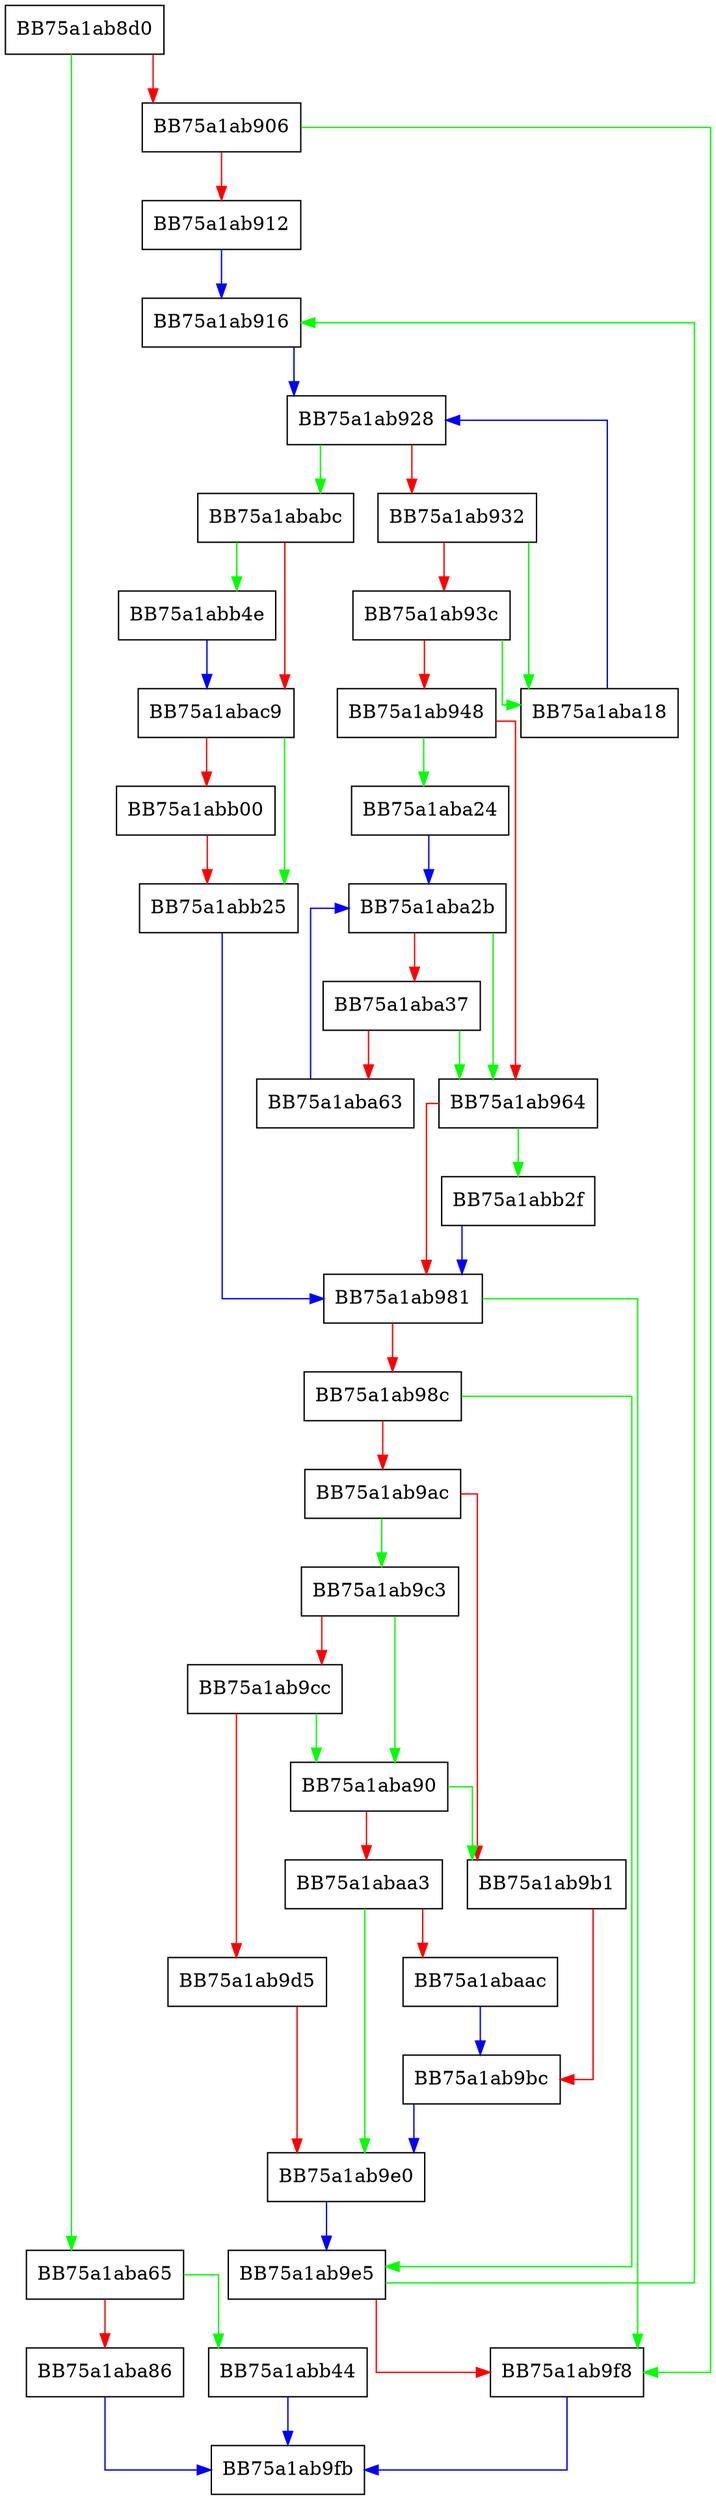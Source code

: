 digraph Read {
  node [shape="box"];
  graph [splines=ortho];
  BB75a1ab8d0 -> BB75a1aba65 [color="green"];
  BB75a1ab8d0 -> BB75a1ab906 [color="red"];
  BB75a1ab906 -> BB75a1ab9f8 [color="green"];
  BB75a1ab906 -> BB75a1ab912 [color="red"];
  BB75a1ab912 -> BB75a1ab916 [color="blue"];
  BB75a1ab916 -> BB75a1ab928 [color="blue"];
  BB75a1ab928 -> BB75a1ababc [color="green"];
  BB75a1ab928 -> BB75a1ab932 [color="red"];
  BB75a1ab932 -> BB75a1aba18 [color="green"];
  BB75a1ab932 -> BB75a1ab93c [color="red"];
  BB75a1ab93c -> BB75a1aba18 [color="green"];
  BB75a1ab93c -> BB75a1ab948 [color="red"];
  BB75a1ab948 -> BB75a1aba24 [color="green"];
  BB75a1ab948 -> BB75a1ab964 [color="red"];
  BB75a1ab964 -> BB75a1abb2f [color="green"];
  BB75a1ab964 -> BB75a1ab981 [color="red"];
  BB75a1ab981 -> BB75a1ab9f8 [color="green"];
  BB75a1ab981 -> BB75a1ab98c [color="red"];
  BB75a1ab98c -> BB75a1ab9e5 [color="green"];
  BB75a1ab98c -> BB75a1ab9ac [color="red"];
  BB75a1ab9ac -> BB75a1ab9c3 [color="green"];
  BB75a1ab9ac -> BB75a1ab9b1 [color="red"];
  BB75a1ab9b1 -> BB75a1ab9bc [color="red"];
  BB75a1ab9bc -> BB75a1ab9e0 [color="blue"];
  BB75a1ab9c3 -> BB75a1aba90 [color="green"];
  BB75a1ab9c3 -> BB75a1ab9cc [color="red"];
  BB75a1ab9cc -> BB75a1aba90 [color="green"];
  BB75a1ab9cc -> BB75a1ab9d5 [color="red"];
  BB75a1ab9d5 -> BB75a1ab9e0 [color="red"];
  BB75a1ab9e0 -> BB75a1ab9e5 [color="blue"];
  BB75a1ab9e5 -> BB75a1ab916 [color="green"];
  BB75a1ab9e5 -> BB75a1ab9f8 [color="red"];
  BB75a1ab9f8 -> BB75a1ab9fb [color="blue"];
  BB75a1aba18 -> BB75a1ab928 [color="blue"];
  BB75a1aba24 -> BB75a1aba2b [color="blue"];
  BB75a1aba2b -> BB75a1ab964 [color="green"];
  BB75a1aba2b -> BB75a1aba37 [color="red"];
  BB75a1aba37 -> BB75a1ab964 [color="green"];
  BB75a1aba37 -> BB75a1aba63 [color="red"];
  BB75a1aba63 -> BB75a1aba2b [color="blue"];
  BB75a1aba65 -> BB75a1abb44 [color="green"];
  BB75a1aba65 -> BB75a1aba86 [color="red"];
  BB75a1aba86 -> BB75a1ab9fb [color="blue"];
  BB75a1aba90 -> BB75a1ab9b1 [color="green"];
  BB75a1aba90 -> BB75a1abaa3 [color="red"];
  BB75a1abaa3 -> BB75a1ab9e0 [color="green"];
  BB75a1abaa3 -> BB75a1abaac [color="red"];
  BB75a1abaac -> BB75a1ab9bc [color="blue"];
  BB75a1ababc -> BB75a1abb4e [color="green"];
  BB75a1ababc -> BB75a1abac9 [color="red"];
  BB75a1abac9 -> BB75a1abb25 [color="green"];
  BB75a1abac9 -> BB75a1abb00 [color="red"];
  BB75a1abb00 -> BB75a1abb25 [color="red"];
  BB75a1abb25 -> BB75a1ab981 [color="blue"];
  BB75a1abb2f -> BB75a1ab981 [color="blue"];
  BB75a1abb44 -> BB75a1ab9fb [color="blue"];
  BB75a1abb4e -> BB75a1abac9 [color="blue"];
}